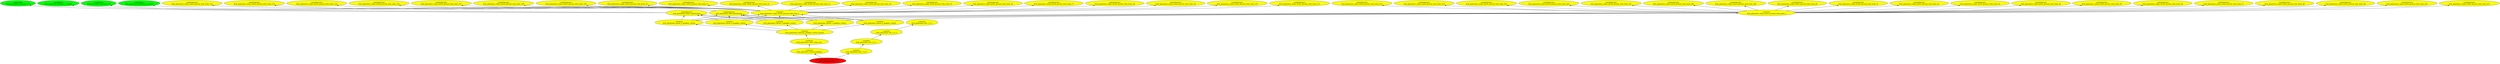 digraph {
rankdir="BT"
fruit_plantation_spriteset_1_0 [fillcolor=green style="filled" label="<spriteset>\nfruit_plantation_spriteset_1_0"]
fruit_plantation_spriteset_1_0_snow [fillcolor=green style="filled" label="<spriteset>\nfruit_plantation_spriteset_1_0_snow"]
fruit_plantation_spriteset_2_0 [fillcolor=green style="filled" label="<spriteset>\nfruit_plantation_spriteset_2_0"]
fruit_plantation_spriteset_2_0_snow [fillcolor=green style="filled" label="<spriteset>\nfruit_plantation_spriteset_2_0_snow"]
fruit_plantation_house_spritelayout [fillcolor=yellow style="filled" label="<spritelayout>\nfruit_plantation_house_spritelayout"]
fruit_plantation_shed_spritelayout [fillcolor=yellow style="filled" label="<spritelayout>\nfruit_plantation_shed_spritelayout"]
fruit_plantation_slope_aware_ground_with_trees_10 [fillcolor=yellow style="filled" label="<spritelayout>\nfruit_plantation_slope_aware_ground_with_trees_10"]
fruit_plantation_slope_aware_ground_with_trees_11 [fillcolor=yellow style="filled" label="<spritelayout>\nfruit_plantation_slope_aware_ground_with_trees_11"]
fruit_plantation_slope_aware_ground_with_trees_12 [fillcolor=yellow style="filled" label="<spritelayout>\nfruit_plantation_slope_aware_ground_with_trees_12"]
fruit_plantation_slope_aware_ground_with_trees_13 [fillcolor=yellow style="filled" label="<spritelayout>\nfruit_plantation_slope_aware_ground_with_trees_13"]
fruit_plantation_slope_aware_ground_with_trees_14 [fillcolor=yellow style="filled" label="<spritelayout>\nfruit_plantation_slope_aware_ground_with_trees_14"]
fruit_plantation_slope_aware_ground_with_trees_15 [fillcolor=yellow style="filled" label="<spritelayout>\nfruit_plantation_slope_aware_ground_with_trees_15"]
fruit_plantation_slope_aware_ground_with_trees_16 [fillcolor=yellow style="filled" label="<spritelayout>\nfruit_plantation_slope_aware_ground_with_trees_16"]
fruit_plantation_slope_aware_ground_with_trees_17 [fillcolor=yellow style="filled" label="<spritelayout>\nfruit_plantation_slope_aware_ground_with_trees_17"]
fruit_plantation_slope_aware_ground_with_trees_18 [fillcolor=yellow style="filled" label="<spritelayout>\nfruit_plantation_slope_aware_ground_with_trees_18"]
fruit_plantation_slope_aware_ground_with_trees_19 [fillcolor=yellow style="filled" label="<spritelayout>\nfruit_plantation_slope_aware_ground_with_trees_19"]
fruit_plantation_slope_aware_ground_with_trees_110 [fillcolor=yellow style="filled" label="<spritelayout>\nfruit_plantation_slope_aware_ground_with_trees_110"]
fruit_plantation_slope_aware_ground_with_trees_111 [fillcolor=yellow style="filled" label="<spritelayout>\nfruit_plantation_slope_aware_ground_with_trees_111"]
fruit_plantation_slope_aware_ground_with_trees_112 [fillcolor=yellow style="filled" label="<spritelayout>\nfruit_plantation_slope_aware_ground_with_trees_112"]
fruit_plantation_slope_aware_ground_with_trees_113 [fillcolor=yellow style="filled" label="<spritelayout>\nfruit_plantation_slope_aware_ground_with_trees_113"]
fruit_plantation_slope_aware_ground_with_trees_114 [fillcolor=yellow style="filled" label="<spritelayout>\nfruit_plantation_slope_aware_ground_with_trees_114"]
fruit_plantation_slope_aware_ground_with_trees_123 [fillcolor=yellow style="filled" label="<spritelayout>\nfruit_plantation_slope_aware_ground_with_trees_123"]
fruit_plantation_slope_aware_ground_with_trees_127 [fillcolor=yellow style="filled" label="<spritelayout>\nfruit_plantation_slope_aware_ground_with_trees_127"]
fruit_plantation_slope_aware_ground_with_trees_129 [fillcolor=yellow style="filled" label="<spritelayout>\nfruit_plantation_slope_aware_ground_with_trees_129"]
fruit_plantation_slope_aware_ground_with_trees_130 [fillcolor=yellow style="filled" label="<spritelayout>\nfruit_plantation_slope_aware_ground_with_trees_130"]
fruit_plantation_slope_aware_ground_with_trees_20 [fillcolor=yellow style="filled" label="<spritelayout>\nfruit_plantation_slope_aware_ground_with_trees_20"]
fruit_plantation_slope_aware_ground_with_trees_21 [fillcolor=yellow style="filled" label="<spritelayout>\nfruit_plantation_slope_aware_ground_with_trees_21"]
fruit_plantation_slope_aware_ground_with_trees_22 [fillcolor=yellow style="filled" label="<spritelayout>\nfruit_plantation_slope_aware_ground_with_trees_22"]
fruit_plantation_slope_aware_ground_with_trees_23 [fillcolor=yellow style="filled" label="<spritelayout>\nfruit_plantation_slope_aware_ground_with_trees_23"]
fruit_plantation_slope_aware_ground_with_trees_24 [fillcolor=yellow style="filled" label="<spritelayout>\nfruit_plantation_slope_aware_ground_with_trees_24"]
fruit_plantation_slope_aware_ground_with_trees_25 [fillcolor=yellow style="filled" label="<spritelayout>\nfruit_plantation_slope_aware_ground_with_trees_25"]
fruit_plantation_slope_aware_ground_with_trees_26 [fillcolor=yellow style="filled" label="<spritelayout>\nfruit_plantation_slope_aware_ground_with_trees_26"]
fruit_plantation_slope_aware_ground_with_trees_27 [fillcolor=yellow style="filled" label="<spritelayout>\nfruit_plantation_slope_aware_ground_with_trees_27"]
fruit_plantation_slope_aware_ground_with_trees_28 [fillcolor=yellow style="filled" label="<spritelayout>\nfruit_plantation_slope_aware_ground_with_trees_28"]
fruit_plantation_slope_aware_ground_with_trees_29 [fillcolor=yellow style="filled" label="<spritelayout>\nfruit_plantation_slope_aware_ground_with_trees_29"]
fruit_plantation_slope_aware_ground_with_trees_210 [fillcolor=yellow style="filled" label="<spritelayout>\nfruit_plantation_slope_aware_ground_with_trees_210"]
fruit_plantation_slope_aware_ground_with_trees_211 [fillcolor=yellow style="filled" label="<spritelayout>\nfruit_plantation_slope_aware_ground_with_trees_211"]
fruit_plantation_slope_aware_ground_with_trees_212 [fillcolor=yellow style="filled" label="<spritelayout>\nfruit_plantation_slope_aware_ground_with_trees_212"]
fruit_plantation_slope_aware_ground_with_trees_213 [fillcolor=yellow style="filled" label="<spritelayout>\nfruit_plantation_slope_aware_ground_with_trees_213"]
fruit_plantation_slope_aware_ground_with_trees_214 [fillcolor=yellow style="filled" label="<spritelayout>\nfruit_plantation_slope_aware_ground_with_trees_214"]
fruit_plantation_slope_aware_ground_with_trees_223 [fillcolor=yellow style="filled" label="<spritelayout>\nfruit_plantation_slope_aware_ground_with_trees_223"]
fruit_plantation_slope_aware_ground_with_trees_227 [fillcolor=yellow style="filled" label="<spritelayout>\nfruit_plantation_slope_aware_ground_with_trees_227"]
fruit_plantation_slope_aware_ground_with_trees_229 [fillcolor=yellow style="filled" label="<spritelayout>\nfruit_plantation_slope_aware_ground_with_trees_229"]
fruit_plantation_slope_aware_ground_with_trees_230 [fillcolor=yellow style="filled" label="<spritelayout>\nfruit_plantation_slope_aware_ground_with_trees_230"]
fruit_plantation_slope_aware_ground_with_trees_1 [fillcolor=yellow style="filled" label="<switch>\nfruit_plantation_slope_aware_ground_with_trees_1"]
fruit_plantation_slope_aware_ground_with_trees_2 [fillcolor=yellow style="filled" label="<switch>\nfruit_plantation_slope_aware_ground_with_trees_2"]
fruit_plantation_layout_1_graphics_switch [fillcolor=yellow style="filled" label="<switch>\nfruit_plantation_layout_1_graphics_switch"]
fruit_plantation_layout_2_graphics_switch [fillcolor=yellow style="filled" label="<switch>\nfruit_plantation_layout_2_graphics_switch"]
fruit_plantation_layout_3_graphics_switch [fillcolor=yellow style="filled" label="<switch>\nfruit_plantation_layout_3_graphics_switch"]
fruit_plantation_layout_4_graphics_switch [fillcolor=yellow style="filled" label="<switch>\nfruit_plantation_layout_4_graphics_switch"]
fruit_plantation_layout_5_graphics_switch [fillcolor=yellow style="filled" label="<switch>\nfruit_plantation_layout_5_graphics_switch"]
fruit_plantation_industry_graphics_switch_layouts [fillcolor=yellow style="filled" label="<switch>\nfruit_plantation_industry_graphics_switch_layouts"]
fruit_plantation_store_temp_vars [fillcolor=yellow style="filled" label="<switch>\nfruit_plantation_store_temp_vars"]
fruit_plantation_switch_graphics [fillcolor=yellow style="filled" label="<switch>\nfruit_plantation_switch_graphics"]
fruit_plantation_tile_1_lc_3 [fillcolor=yellow style="filled" label="<switch>\nfruit_plantation_tile_1_lc_3"]
fruit_plantation_tile_1_lc_2 [fillcolor=yellow style="filled" label="<switch>\nfruit_plantation_tile_1_lc_2"]
fruit_plantation_tile_1_lc_1 [fillcolor=yellow style="filled" label="<switch>\nfruit_plantation_tile_1_lc_1"]
fruit_plantation_tile_1_lc_0 [fillcolor=yellow style="filled" label="<switch>\nfruit_plantation_tile_1_lc_0"]
fruit_plantation_tile_1 [fillcolor=red style="filled" label="FEAT_INDUSTRYTILES <207>\nfruit_plantation_tile_1"]
fruit_plantation_layout_4_graphics_switch->fruit_plantation_slope_aware_ground_with_trees_2
fruit_plantation_shed_spritelayout->fruit_plantation_spriteset_2_0
fruit_plantation_slope_aware_ground_with_trees_1->fruit_plantation_slope_aware_ground_with_trees_110
fruit_plantation_store_temp_vars->fruit_plantation_industry_graphics_switch_layouts
fruit_plantation_slope_aware_ground_with_trees_1->fruit_plantation_slope_aware_ground_with_trees_111
fruit_plantation_slope_aware_ground_with_trees_1->fruit_plantation_slope_aware_ground_with_trees_11
fruit_plantation_industry_graphics_switch_layouts->fruit_plantation_layout_4_graphics_switch
fruit_plantation_slope_aware_ground_with_trees_1->fruit_plantation_slope_aware_ground_with_trees_130
fruit_plantation_slope_aware_ground_with_trees_2->fruit_plantation_slope_aware_ground_with_trees_22
fruit_plantation_slope_aware_ground_with_trees_1->fruit_plantation_slope_aware_ground_with_trees_15
fruit_plantation_slope_aware_ground_with_trees_2->fruit_plantation_slope_aware_ground_with_trees_26
fruit_plantation_switch_graphics->fruit_plantation_store_temp_vars
fruit_plantation_slope_aware_ground_with_trees_1->fruit_plantation_slope_aware_ground_with_trees_129
fruit_plantation_slope_aware_ground_with_trees_2->fruit_plantation_slope_aware_ground_with_trees_214
fruit_plantation_slope_aware_ground_with_trees_2->fruit_plantation_slope_aware_ground_with_trees_210
fruit_plantation_slope_aware_ground_with_trees_2->fruit_plantation_slope_aware_ground_with_trees_29
fruit_plantation_slope_aware_ground_with_trees_1->fruit_plantation_slope_aware_ground_with_trees_17
fruit_plantation_slope_aware_ground_with_trees_2->fruit_plantation_slope_aware_ground_with_trees_28
fruit_plantation_tile_1->fruit_plantation_switch_graphics
fruit_plantation_slope_aware_ground_with_trees_2->fruit_plantation_slope_aware_ground_with_trees_21
fruit_plantation_layout_1_graphics_switch->fruit_plantation_slope_aware_ground_with_trees_1
fruit_plantation_slope_aware_ground_with_trees_1->fruit_plantation_slope_aware_ground_with_trees_16
fruit_plantation_slope_aware_ground_with_trees_1->fruit_plantation_slope_aware_ground_with_trees_18
fruit_plantation_industry_graphics_switch_layouts->fruit_plantation_layout_2_graphics_switch
fruit_plantation_slope_aware_ground_with_trees_2->fruit_plantation_slope_aware_ground_with_trees_23
fruit_plantation_layout_2_graphics_switch->fruit_plantation_house_spritelayout
fruit_plantation_slope_aware_ground_with_trees_2->fruit_plantation_slope_aware_ground_with_trees_230
fruit_plantation_layout_4_graphics_switch->fruit_plantation_slope_aware_ground_with_trees_1
fruit_plantation_layout_5_graphics_switch->fruit_plantation_shed_spritelayout
fruit_plantation_slope_aware_ground_with_trees_2->fruit_plantation_slope_aware_ground_with_trees_213
fruit_plantation_layout_3_graphics_switch->fruit_plantation_house_spritelayout
fruit_plantation_slope_aware_ground_with_trees_2->fruit_plantation_slope_aware_ground_with_trees_229
fruit_plantation_layout_1_graphics_switch->fruit_plantation_slope_aware_ground_with_trees_2
fruit_plantation_slope_aware_ground_with_trees_2->fruit_plantation_slope_aware_ground_with_trees_24
fruit_plantation_house_spritelayout->fruit_plantation_spriteset_1_0_snow
fruit_plantation_layout_2_graphics_switch->fruit_plantation_shed_spritelayout
fruit_plantation_tile_1_lc_1->fruit_plantation_tile_1_lc_2
fruit_plantation_slope_aware_ground_with_trees_1->fruit_plantation_slope_aware_ground_with_trees_10
fruit_plantation_industry_graphics_switch_layouts->fruit_plantation_layout_1_graphics_switch
fruit_plantation_industry_graphics_switch_layouts->fruit_plantation_layout_5_graphics_switch
fruit_plantation_layout_5_graphics_switch->fruit_plantation_house_spritelayout
fruit_plantation_slope_aware_ground_with_trees_1->fruit_plantation_slope_aware_ground_with_trees_112
fruit_plantation_layout_4_graphics_switch->fruit_plantation_house_spritelayout
fruit_plantation_tile_1_lc_2->fruit_plantation_tile_1_lc_3
fruit_plantation_slope_aware_ground_with_trees_1->fruit_plantation_slope_aware_ground_with_trees_123
fruit_plantation_slope_aware_ground_with_trees_1->fruit_plantation_slope_aware_ground_with_trees_114
fruit_plantation_slope_aware_ground_with_trees_1->fruit_plantation_slope_aware_ground_with_trees_113
fruit_plantation_layout_5_graphics_switch->fruit_plantation_slope_aware_ground_with_trees_1
fruit_plantation_layout_5_graphics_switch->fruit_plantation_slope_aware_ground_with_trees_2
fruit_plantation_slope_aware_ground_with_trees_2->fruit_plantation_slope_aware_ground_with_trees_211
fruit_plantation_slope_aware_ground_with_trees_2->fruit_plantation_slope_aware_ground_with_trees_212
fruit_plantation_layout_2_graphics_switch->fruit_plantation_slope_aware_ground_with_trees_2
fruit_plantation_layout_1_graphics_switch->fruit_plantation_house_spritelayout
fruit_plantation_tile_1_lc_0->fruit_plantation_tile_1_lc_1
fruit_plantation_slope_aware_ground_with_trees_2->fruit_plantation_slope_aware_ground_with_trees_223
fruit_plantation_layout_3_graphics_switch->fruit_plantation_slope_aware_ground_with_trees_2
fruit_plantation_slope_aware_ground_with_trees_2->fruit_plantation_slope_aware_ground_with_trees_20
fruit_plantation_slope_aware_ground_with_trees_1->fruit_plantation_slope_aware_ground_with_trees_14
fruit_plantation_slope_aware_ground_with_trees_1->fruit_plantation_slope_aware_ground_with_trees_13
fruit_plantation_shed_spritelayout->fruit_plantation_spriteset_2_0_snow
fruit_plantation_industry_graphics_switch_layouts->fruit_plantation_layout_3_graphics_switch
fruit_plantation_slope_aware_ground_with_trees_1->fruit_plantation_slope_aware_ground_with_trees_19
fruit_plantation_slope_aware_ground_with_trees_2->fruit_plantation_slope_aware_ground_with_trees_25
fruit_plantation_layout_4_graphics_switch->fruit_plantation_shed_spritelayout
fruit_plantation_slope_aware_ground_with_trees_1->fruit_plantation_slope_aware_ground_with_trees_127
fruit_plantation_slope_aware_ground_with_trees_1->fruit_plantation_slope_aware_ground_with_trees_12
fruit_plantation_slope_aware_ground_with_trees_2->fruit_plantation_slope_aware_ground_with_trees_27
fruit_plantation_layout_3_graphics_switch->fruit_plantation_shed_spritelayout
fruit_plantation_tile_1->fruit_plantation_tile_1_lc_0
fruit_plantation_layout_1_graphics_switch->fruit_plantation_shed_spritelayout
fruit_plantation_layout_2_graphics_switch->fruit_plantation_slope_aware_ground_with_trees_1
fruit_plantation_house_spritelayout->fruit_plantation_spriteset_1_0
fruit_plantation_layout_3_graphics_switch->fruit_plantation_slope_aware_ground_with_trees_1
fruit_plantation_slope_aware_ground_with_trees_2->fruit_plantation_slope_aware_ground_with_trees_227
}
